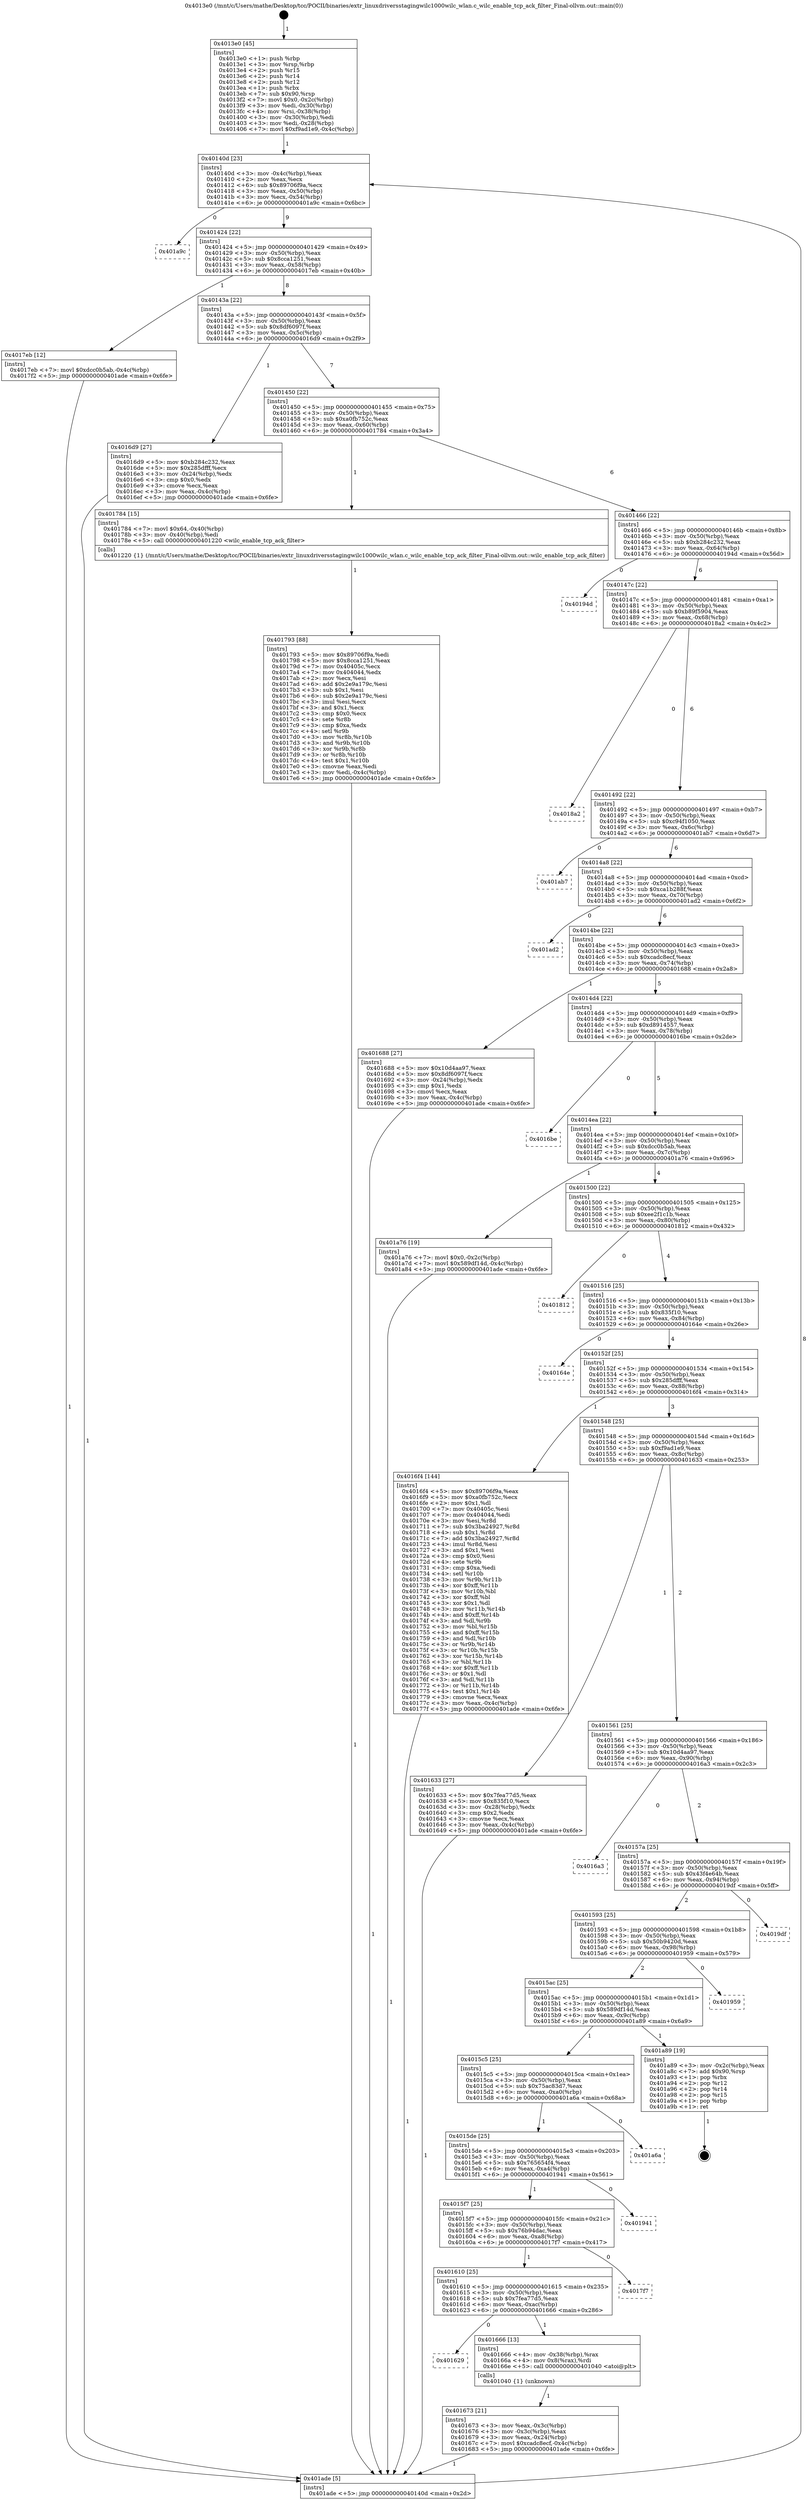 digraph "0x4013e0" {
  label = "0x4013e0 (/mnt/c/Users/mathe/Desktop/tcc/POCII/binaries/extr_linuxdriversstagingwilc1000wilc_wlan.c_wilc_enable_tcp_ack_filter_Final-ollvm.out::main(0))"
  labelloc = "t"
  node[shape=record]

  Entry [label="",width=0.3,height=0.3,shape=circle,fillcolor=black,style=filled]
  "0x40140d" [label="{
     0x40140d [23]\l
     | [instrs]\l
     &nbsp;&nbsp;0x40140d \<+3\>: mov -0x4c(%rbp),%eax\l
     &nbsp;&nbsp;0x401410 \<+2\>: mov %eax,%ecx\l
     &nbsp;&nbsp;0x401412 \<+6\>: sub $0x89706f9a,%ecx\l
     &nbsp;&nbsp;0x401418 \<+3\>: mov %eax,-0x50(%rbp)\l
     &nbsp;&nbsp;0x40141b \<+3\>: mov %ecx,-0x54(%rbp)\l
     &nbsp;&nbsp;0x40141e \<+6\>: je 0000000000401a9c \<main+0x6bc\>\l
  }"]
  "0x401a9c" [label="{
     0x401a9c\l
  }", style=dashed]
  "0x401424" [label="{
     0x401424 [22]\l
     | [instrs]\l
     &nbsp;&nbsp;0x401424 \<+5\>: jmp 0000000000401429 \<main+0x49\>\l
     &nbsp;&nbsp;0x401429 \<+3\>: mov -0x50(%rbp),%eax\l
     &nbsp;&nbsp;0x40142c \<+5\>: sub $0x8cca1251,%eax\l
     &nbsp;&nbsp;0x401431 \<+3\>: mov %eax,-0x58(%rbp)\l
     &nbsp;&nbsp;0x401434 \<+6\>: je 00000000004017eb \<main+0x40b\>\l
  }"]
  Exit [label="",width=0.3,height=0.3,shape=circle,fillcolor=black,style=filled,peripheries=2]
  "0x4017eb" [label="{
     0x4017eb [12]\l
     | [instrs]\l
     &nbsp;&nbsp;0x4017eb \<+7\>: movl $0xdcc0b5ab,-0x4c(%rbp)\l
     &nbsp;&nbsp;0x4017f2 \<+5\>: jmp 0000000000401ade \<main+0x6fe\>\l
  }"]
  "0x40143a" [label="{
     0x40143a [22]\l
     | [instrs]\l
     &nbsp;&nbsp;0x40143a \<+5\>: jmp 000000000040143f \<main+0x5f\>\l
     &nbsp;&nbsp;0x40143f \<+3\>: mov -0x50(%rbp),%eax\l
     &nbsp;&nbsp;0x401442 \<+5\>: sub $0x8df6097f,%eax\l
     &nbsp;&nbsp;0x401447 \<+3\>: mov %eax,-0x5c(%rbp)\l
     &nbsp;&nbsp;0x40144a \<+6\>: je 00000000004016d9 \<main+0x2f9\>\l
  }"]
  "0x401793" [label="{
     0x401793 [88]\l
     | [instrs]\l
     &nbsp;&nbsp;0x401793 \<+5\>: mov $0x89706f9a,%edi\l
     &nbsp;&nbsp;0x401798 \<+5\>: mov $0x8cca1251,%eax\l
     &nbsp;&nbsp;0x40179d \<+7\>: mov 0x40405c,%ecx\l
     &nbsp;&nbsp;0x4017a4 \<+7\>: mov 0x404044,%edx\l
     &nbsp;&nbsp;0x4017ab \<+2\>: mov %ecx,%esi\l
     &nbsp;&nbsp;0x4017ad \<+6\>: add $0x2e9a179c,%esi\l
     &nbsp;&nbsp;0x4017b3 \<+3\>: sub $0x1,%esi\l
     &nbsp;&nbsp;0x4017b6 \<+6\>: sub $0x2e9a179c,%esi\l
     &nbsp;&nbsp;0x4017bc \<+3\>: imul %esi,%ecx\l
     &nbsp;&nbsp;0x4017bf \<+3\>: and $0x1,%ecx\l
     &nbsp;&nbsp;0x4017c2 \<+3\>: cmp $0x0,%ecx\l
     &nbsp;&nbsp;0x4017c5 \<+4\>: sete %r8b\l
     &nbsp;&nbsp;0x4017c9 \<+3\>: cmp $0xa,%edx\l
     &nbsp;&nbsp;0x4017cc \<+4\>: setl %r9b\l
     &nbsp;&nbsp;0x4017d0 \<+3\>: mov %r8b,%r10b\l
     &nbsp;&nbsp;0x4017d3 \<+3\>: and %r9b,%r10b\l
     &nbsp;&nbsp;0x4017d6 \<+3\>: xor %r9b,%r8b\l
     &nbsp;&nbsp;0x4017d9 \<+3\>: or %r8b,%r10b\l
     &nbsp;&nbsp;0x4017dc \<+4\>: test $0x1,%r10b\l
     &nbsp;&nbsp;0x4017e0 \<+3\>: cmovne %eax,%edi\l
     &nbsp;&nbsp;0x4017e3 \<+3\>: mov %edi,-0x4c(%rbp)\l
     &nbsp;&nbsp;0x4017e6 \<+5\>: jmp 0000000000401ade \<main+0x6fe\>\l
  }"]
  "0x4016d9" [label="{
     0x4016d9 [27]\l
     | [instrs]\l
     &nbsp;&nbsp;0x4016d9 \<+5\>: mov $0xb284c232,%eax\l
     &nbsp;&nbsp;0x4016de \<+5\>: mov $0x285dfff,%ecx\l
     &nbsp;&nbsp;0x4016e3 \<+3\>: mov -0x24(%rbp),%edx\l
     &nbsp;&nbsp;0x4016e6 \<+3\>: cmp $0x0,%edx\l
     &nbsp;&nbsp;0x4016e9 \<+3\>: cmove %ecx,%eax\l
     &nbsp;&nbsp;0x4016ec \<+3\>: mov %eax,-0x4c(%rbp)\l
     &nbsp;&nbsp;0x4016ef \<+5\>: jmp 0000000000401ade \<main+0x6fe\>\l
  }"]
  "0x401450" [label="{
     0x401450 [22]\l
     | [instrs]\l
     &nbsp;&nbsp;0x401450 \<+5\>: jmp 0000000000401455 \<main+0x75\>\l
     &nbsp;&nbsp;0x401455 \<+3\>: mov -0x50(%rbp),%eax\l
     &nbsp;&nbsp;0x401458 \<+5\>: sub $0xa0fb752c,%eax\l
     &nbsp;&nbsp;0x40145d \<+3\>: mov %eax,-0x60(%rbp)\l
     &nbsp;&nbsp;0x401460 \<+6\>: je 0000000000401784 \<main+0x3a4\>\l
  }"]
  "0x401673" [label="{
     0x401673 [21]\l
     | [instrs]\l
     &nbsp;&nbsp;0x401673 \<+3\>: mov %eax,-0x3c(%rbp)\l
     &nbsp;&nbsp;0x401676 \<+3\>: mov -0x3c(%rbp),%eax\l
     &nbsp;&nbsp;0x401679 \<+3\>: mov %eax,-0x24(%rbp)\l
     &nbsp;&nbsp;0x40167c \<+7\>: movl $0xcadc8ecf,-0x4c(%rbp)\l
     &nbsp;&nbsp;0x401683 \<+5\>: jmp 0000000000401ade \<main+0x6fe\>\l
  }"]
  "0x401784" [label="{
     0x401784 [15]\l
     | [instrs]\l
     &nbsp;&nbsp;0x401784 \<+7\>: movl $0x64,-0x40(%rbp)\l
     &nbsp;&nbsp;0x40178b \<+3\>: mov -0x40(%rbp),%edi\l
     &nbsp;&nbsp;0x40178e \<+5\>: call 0000000000401220 \<wilc_enable_tcp_ack_filter\>\l
     | [calls]\l
     &nbsp;&nbsp;0x401220 \{1\} (/mnt/c/Users/mathe/Desktop/tcc/POCII/binaries/extr_linuxdriversstagingwilc1000wilc_wlan.c_wilc_enable_tcp_ack_filter_Final-ollvm.out::wilc_enable_tcp_ack_filter)\l
  }"]
  "0x401466" [label="{
     0x401466 [22]\l
     | [instrs]\l
     &nbsp;&nbsp;0x401466 \<+5\>: jmp 000000000040146b \<main+0x8b\>\l
     &nbsp;&nbsp;0x40146b \<+3\>: mov -0x50(%rbp),%eax\l
     &nbsp;&nbsp;0x40146e \<+5\>: sub $0xb284c232,%eax\l
     &nbsp;&nbsp;0x401473 \<+3\>: mov %eax,-0x64(%rbp)\l
     &nbsp;&nbsp;0x401476 \<+6\>: je 000000000040194d \<main+0x56d\>\l
  }"]
  "0x401629" [label="{
     0x401629\l
  }", style=dashed]
  "0x40194d" [label="{
     0x40194d\l
  }", style=dashed]
  "0x40147c" [label="{
     0x40147c [22]\l
     | [instrs]\l
     &nbsp;&nbsp;0x40147c \<+5\>: jmp 0000000000401481 \<main+0xa1\>\l
     &nbsp;&nbsp;0x401481 \<+3\>: mov -0x50(%rbp),%eax\l
     &nbsp;&nbsp;0x401484 \<+5\>: sub $0xb89f5904,%eax\l
     &nbsp;&nbsp;0x401489 \<+3\>: mov %eax,-0x68(%rbp)\l
     &nbsp;&nbsp;0x40148c \<+6\>: je 00000000004018a2 \<main+0x4c2\>\l
  }"]
  "0x401666" [label="{
     0x401666 [13]\l
     | [instrs]\l
     &nbsp;&nbsp;0x401666 \<+4\>: mov -0x38(%rbp),%rax\l
     &nbsp;&nbsp;0x40166a \<+4\>: mov 0x8(%rax),%rdi\l
     &nbsp;&nbsp;0x40166e \<+5\>: call 0000000000401040 \<atoi@plt\>\l
     | [calls]\l
     &nbsp;&nbsp;0x401040 \{1\} (unknown)\l
  }"]
  "0x4018a2" [label="{
     0x4018a2\l
  }", style=dashed]
  "0x401492" [label="{
     0x401492 [22]\l
     | [instrs]\l
     &nbsp;&nbsp;0x401492 \<+5\>: jmp 0000000000401497 \<main+0xb7\>\l
     &nbsp;&nbsp;0x401497 \<+3\>: mov -0x50(%rbp),%eax\l
     &nbsp;&nbsp;0x40149a \<+5\>: sub $0xc94f1050,%eax\l
     &nbsp;&nbsp;0x40149f \<+3\>: mov %eax,-0x6c(%rbp)\l
     &nbsp;&nbsp;0x4014a2 \<+6\>: je 0000000000401ab7 \<main+0x6d7\>\l
  }"]
  "0x401610" [label="{
     0x401610 [25]\l
     | [instrs]\l
     &nbsp;&nbsp;0x401610 \<+5\>: jmp 0000000000401615 \<main+0x235\>\l
     &nbsp;&nbsp;0x401615 \<+3\>: mov -0x50(%rbp),%eax\l
     &nbsp;&nbsp;0x401618 \<+5\>: sub $0x7fea77d5,%eax\l
     &nbsp;&nbsp;0x40161d \<+6\>: mov %eax,-0xac(%rbp)\l
     &nbsp;&nbsp;0x401623 \<+6\>: je 0000000000401666 \<main+0x286\>\l
  }"]
  "0x401ab7" [label="{
     0x401ab7\l
  }", style=dashed]
  "0x4014a8" [label="{
     0x4014a8 [22]\l
     | [instrs]\l
     &nbsp;&nbsp;0x4014a8 \<+5\>: jmp 00000000004014ad \<main+0xcd\>\l
     &nbsp;&nbsp;0x4014ad \<+3\>: mov -0x50(%rbp),%eax\l
     &nbsp;&nbsp;0x4014b0 \<+5\>: sub $0xca1b288f,%eax\l
     &nbsp;&nbsp;0x4014b5 \<+3\>: mov %eax,-0x70(%rbp)\l
     &nbsp;&nbsp;0x4014b8 \<+6\>: je 0000000000401ad2 \<main+0x6f2\>\l
  }"]
  "0x4017f7" [label="{
     0x4017f7\l
  }", style=dashed]
  "0x401ad2" [label="{
     0x401ad2\l
  }", style=dashed]
  "0x4014be" [label="{
     0x4014be [22]\l
     | [instrs]\l
     &nbsp;&nbsp;0x4014be \<+5\>: jmp 00000000004014c3 \<main+0xe3\>\l
     &nbsp;&nbsp;0x4014c3 \<+3\>: mov -0x50(%rbp),%eax\l
     &nbsp;&nbsp;0x4014c6 \<+5\>: sub $0xcadc8ecf,%eax\l
     &nbsp;&nbsp;0x4014cb \<+3\>: mov %eax,-0x74(%rbp)\l
     &nbsp;&nbsp;0x4014ce \<+6\>: je 0000000000401688 \<main+0x2a8\>\l
  }"]
  "0x4015f7" [label="{
     0x4015f7 [25]\l
     | [instrs]\l
     &nbsp;&nbsp;0x4015f7 \<+5\>: jmp 00000000004015fc \<main+0x21c\>\l
     &nbsp;&nbsp;0x4015fc \<+3\>: mov -0x50(%rbp),%eax\l
     &nbsp;&nbsp;0x4015ff \<+5\>: sub $0x76b94dac,%eax\l
     &nbsp;&nbsp;0x401604 \<+6\>: mov %eax,-0xa8(%rbp)\l
     &nbsp;&nbsp;0x40160a \<+6\>: je 00000000004017f7 \<main+0x417\>\l
  }"]
  "0x401688" [label="{
     0x401688 [27]\l
     | [instrs]\l
     &nbsp;&nbsp;0x401688 \<+5\>: mov $0x10d4aa97,%eax\l
     &nbsp;&nbsp;0x40168d \<+5\>: mov $0x8df6097f,%ecx\l
     &nbsp;&nbsp;0x401692 \<+3\>: mov -0x24(%rbp),%edx\l
     &nbsp;&nbsp;0x401695 \<+3\>: cmp $0x1,%edx\l
     &nbsp;&nbsp;0x401698 \<+3\>: cmovl %ecx,%eax\l
     &nbsp;&nbsp;0x40169b \<+3\>: mov %eax,-0x4c(%rbp)\l
     &nbsp;&nbsp;0x40169e \<+5\>: jmp 0000000000401ade \<main+0x6fe\>\l
  }"]
  "0x4014d4" [label="{
     0x4014d4 [22]\l
     | [instrs]\l
     &nbsp;&nbsp;0x4014d4 \<+5\>: jmp 00000000004014d9 \<main+0xf9\>\l
     &nbsp;&nbsp;0x4014d9 \<+3\>: mov -0x50(%rbp),%eax\l
     &nbsp;&nbsp;0x4014dc \<+5\>: sub $0xd8914557,%eax\l
     &nbsp;&nbsp;0x4014e1 \<+3\>: mov %eax,-0x78(%rbp)\l
     &nbsp;&nbsp;0x4014e4 \<+6\>: je 00000000004016be \<main+0x2de\>\l
  }"]
  "0x401941" [label="{
     0x401941\l
  }", style=dashed]
  "0x4016be" [label="{
     0x4016be\l
  }", style=dashed]
  "0x4014ea" [label="{
     0x4014ea [22]\l
     | [instrs]\l
     &nbsp;&nbsp;0x4014ea \<+5\>: jmp 00000000004014ef \<main+0x10f\>\l
     &nbsp;&nbsp;0x4014ef \<+3\>: mov -0x50(%rbp),%eax\l
     &nbsp;&nbsp;0x4014f2 \<+5\>: sub $0xdcc0b5ab,%eax\l
     &nbsp;&nbsp;0x4014f7 \<+3\>: mov %eax,-0x7c(%rbp)\l
     &nbsp;&nbsp;0x4014fa \<+6\>: je 0000000000401a76 \<main+0x696\>\l
  }"]
  "0x4015de" [label="{
     0x4015de [25]\l
     | [instrs]\l
     &nbsp;&nbsp;0x4015de \<+5\>: jmp 00000000004015e3 \<main+0x203\>\l
     &nbsp;&nbsp;0x4015e3 \<+3\>: mov -0x50(%rbp),%eax\l
     &nbsp;&nbsp;0x4015e6 \<+5\>: sub $0x765654f4,%eax\l
     &nbsp;&nbsp;0x4015eb \<+6\>: mov %eax,-0xa4(%rbp)\l
     &nbsp;&nbsp;0x4015f1 \<+6\>: je 0000000000401941 \<main+0x561\>\l
  }"]
  "0x401a76" [label="{
     0x401a76 [19]\l
     | [instrs]\l
     &nbsp;&nbsp;0x401a76 \<+7\>: movl $0x0,-0x2c(%rbp)\l
     &nbsp;&nbsp;0x401a7d \<+7\>: movl $0x589df14d,-0x4c(%rbp)\l
     &nbsp;&nbsp;0x401a84 \<+5\>: jmp 0000000000401ade \<main+0x6fe\>\l
  }"]
  "0x401500" [label="{
     0x401500 [22]\l
     | [instrs]\l
     &nbsp;&nbsp;0x401500 \<+5\>: jmp 0000000000401505 \<main+0x125\>\l
     &nbsp;&nbsp;0x401505 \<+3\>: mov -0x50(%rbp),%eax\l
     &nbsp;&nbsp;0x401508 \<+5\>: sub $0xee2f1c1b,%eax\l
     &nbsp;&nbsp;0x40150d \<+3\>: mov %eax,-0x80(%rbp)\l
     &nbsp;&nbsp;0x401510 \<+6\>: je 0000000000401812 \<main+0x432\>\l
  }"]
  "0x401a6a" [label="{
     0x401a6a\l
  }", style=dashed]
  "0x401812" [label="{
     0x401812\l
  }", style=dashed]
  "0x401516" [label="{
     0x401516 [25]\l
     | [instrs]\l
     &nbsp;&nbsp;0x401516 \<+5\>: jmp 000000000040151b \<main+0x13b\>\l
     &nbsp;&nbsp;0x40151b \<+3\>: mov -0x50(%rbp),%eax\l
     &nbsp;&nbsp;0x40151e \<+5\>: sub $0x835f10,%eax\l
     &nbsp;&nbsp;0x401523 \<+6\>: mov %eax,-0x84(%rbp)\l
     &nbsp;&nbsp;0x401529 \<+6\>: je 000000000040164e \<main+0x26e\>\l
  }"]
  "0x4015c5" [label="{
     0x4015c5 [25]\l
     | [instrs]\l
     &nbsp;&nbsp;0x4015c5 \<+5\>: jmp 00000000004015ca \<main+0x1ea\>\l
     &nbsp;&nbsp;0x4015ca \<+3\>: mov -0x50(%rbp),%eax\l
     &nbsp;&nbsp;0x4015cd \<+5\>: sub $0x75ac83d7,%eax\l
     &nbsp;&nbsp;0x4015d2 \<+6\>: mov %eax,-0xa0(%rbp)\l
     &nbsp;&nbsp;0x4015d8 \<+6\>: je 0000000000401a6a \<main+0x68a\>\l
  }"]
  "0x40164e" [label="{
     0x40164e\l
  }", style=dashed]
  "0x40152f" [label="{
     0x40152f [25]\l
     | [instrs]\l
     &nbsp;&nbsp;0x40152f \<+5\>: jmp 0000000000401534 \<main+0x154\>\l
     &nbsp;&nbsp;0x401534 \<+3\>: mov -0x50(%rbp),%eax\l
     &nbsp;&nbsp;0x401537 \<+5\>: sub $0x285dfff,%eax\l
     &nbsp;&nbsp;0x40153c \<+6\>: mov %eax,-0x88(%rbp)\l
     &nbsp;&nbsp;0x401542 \<+6\>: je 00000000004016f4 \<main+0x314\>\l
  }"]
  "0x401a89" [label="{
     0x401a89 [19]\l
     | [instrs]\l
     &nbsp;&nbsp;0x401a89 \<+3\>: mov -0x2c(%rbp),%eax\l
     &nbsp;&nbsp;0x401a8c \<+7\>: add $0x90,%rsp\l
     &nbsp;&nbsp;0x401a93 \<+1\>: pop %rbx\l
     &nbsp;&nbsp;0x401a94 \<+2\>: pop %r12\l
     &nbsp;&nbsp;0x401a96 \<+2\>: pop %r14\l
     &nbsp;&nbsp;0x401a98 \<+2\>: pop %r15\l
     &nbsp;&nbsp;0x401a9a \<+1\>: pop %rbp\l
     &nbsp;&nbsp;0x401a9b \<+1\>: ret\l
  }"]
  "0x4016f4" [label="{
     0x4016f4 [144]\l
     | [instrs]\l
     &nbsp;&nbsp;0x4016f4 \<+5\>: mov $0x89706f9a,%eax\l
     &nbsp;&nbsp;0x4016f9 \<+5\>: mov $0xa0fb752c,%ecx\l
     &nbsp;&nbsp;0x4016fe \<+2\>: mov $0x1,%dl\l
     &nbsp;&nbsp;0x401700 \<+7\>: mov 0x40405c,%esi\l
     &nbsp;&nbsp;0x401707 \<+7\>: mov 0x404044,%edi\l
     &nbsp;&nbsp;0x40170e \<+3\>: mov %esi,%r8d\l
     &nbsp;&nbsp;0x401711 \<+7\>: sub $0x3ba24927,%r8d\l
     &nbsp;&nbsp;0x401718 \<+4\>: sub $0x1,%r8d\l
     &nbsp;&nbsp;0x40171c \<+7\>: add $0x3ba24927,%r8d\l
     &nbsp;&nbsp;0x401723 \<+4\>: imul %r8d,%esi\l
     &nbsp;&nbsp;0x401727 \<+3\>: and $0x1,%esi\l
     &nbsp;&nbsp;0x40172a \<+3\>: cmp $0x0,%esi\l
     &nbsp;&nbsp;0x40172d \<+4\>: sete %r9b\l
     &nbsp;&nbsp;0x401731 \<+3\>: cmp $0xa,%edi\l
     &nbsp;&nbsp;0x401734 \<+4\>: setl %r10b\l
     &nbsp;&nbsp;0x401738 \<+3\>: mov %r9b,%r11b\l
     &nbsp;&nbsp;0x40173b \<+4\>: xor $0xff,%r11b\l
     &nbsp;&nbsp;0x40173f \<+3\>: mov %r10b,%bl\l
     &nbsp;&nbsp;0x401742 \<+3\>: xor $0xff,%bl\l
     &nbsp;&nbsp;0x401745 \<+3\>: xor $0x1,%dl\l
     &nbsp;&nbsp;0x401748 \<+3\>: mov %r11b,%r14b\l
     &nbsp;&nbsp;0x40174b \<+4\>: and $0xff,%r14b\l
     &nbsp;&nbsp;0x40174f \<+3\>: and %dl,%r9b\l
     &nbsp;&nbsp;0x401752 \<+3\>: mov %bl,%r15b\l
     &nbsp;&nbsp;0x401755 \<+4\>: and $0xff,%r15b\l
     &nbsp;&nbsp;0x401759 \<+3\>: and %dl,%r10b\l
     &nbsp;&nbsp;0x40175c \<+3\>: or %r9b,%r14b\l
     &nbsp;&nbsp;0x40175f \<+3\>: or %r10b,%r15b\l
     &nbsp;&nbsp;0x401762 \<+3\>: xor %r15b,%r14b\l
     &nbsp;&nbsp;0x401765 \<+3\>: or %bl,%r11b\l
     &nbsp;&nbsp;0x401768 \<+4\>: xor $0xff,%r11b\l
     &nbsp;&nbsp;0x40176c \<+3\>: or $0x1,%dl\l
     &nbsp;&nbsp;0x40176f \<+3\>: and %dl,%r11b\l
     &nbsp;&nbsp;0x401772 \<+3\>: or %r11b,%r14b\l
     &nbsp;&nbsp;0x401775 \<+4\>: test $0x1,%r14b\l
     &nbsp;&nbsp;0x401779 \<+3\>: cmovne %ecx,%eax\l
     &nbsp;&nbsp;0x40177c \<+3\>: mov %eax,-0x4c(%rbp)\l
     &nbsp;&nbsp;0x40177f \<+5\>: jmp 0000000000401ade \<main+0x6fe\>\l
  }"]
  "0x401548" [label="{
     0x401548 [25]\l
     | [instrs]\l
     &nbsp;&nbsp;0x401548 \<+5\>: jmp 000000000040154d \<main+0x16d\>\l
     &nbsp;&nbsp;0x40154d \<+3\>: mov -0x50(%rbp),%eax\l
     &nbsp;&nbsp;0x401550 \<+5\>: sub $0xf9ad1e9,%eax\l
     &nbsp;&nbsp;0x401555 \<+6\>: mov %eax,-0x8c(%rbp)\l
     &nbsp;&nbsp;0x40155b \<+6\>: je 0000000000401633 \<main+0x253\>\l
  }"]
  "0x4015ac" [label="{
     0x4015ac [25]\l
     | [instrs]\l
     &nbsp;&nbsp;0x4015ac \<+5\>: jmp 00000000004015b1 \<main+0x1d1\>\l
     &nbsp;&nbsp;0x4015b1 \<+3\>: mov -0x50(%rbp),%eax\l
     &nbsp;&nbsp;0x4015b4 \<+5\>: sub $0x589df14d,%eax\l
     &nbsp;&nbsp;0x4015b9 \<+6\>: mov %eax,-0x9c(%rbp)\l
     &nbsp;&nbsp;0x4015bf \<+6\>: je 0000000000401a89 \<main+0x6a9\>\l
  }"]
  "0x401633" [label="{
     0x401633 [27]\l
     | [instrs]\l
     &nbsp;&nbsp;0x401633 \<+5\>: mov $0x7fea77d5,%eax\l
     &nbsp;&nbsp;0x401638 \<+5\>: mov $0x835f10,%ecx\l
     &nbsp;&nbsp;0x40163d \<+3\>: mov -0x28(%rbp),%edx\l
     &nbsp;&nbsp;0x401640 \<+3\>: cmp $0x2,%edx\l
     &nbsp;&nbsp;0x401643 \<+3\>: cmovne %ecx,%eax\l
     &nbsp;&nbsp;0x401646 \<+3\>: mov %eax,-0x4c(%rbp)\l
     &nbsp;&nbsp;0x401649 \<+5\>: jmp 0000000000401ade \<main+0x6fe\>\l
  }"]
  "0x401561" [label="{
     0x401561 [25]\l
     | [instrs]\l
     &nbsp;&nbsp;0x401561 \<+5\>: jmp 0000000000401566 \<main+0x186\>\l
     &nbsp;&nbsp;0x401566 \<+3\>: mov -0x50(%rbp),%eax\l
     &nbsp;&nbsp;0x401569 \<+5\>: sub $0x10d4aa97,%eax\l
     &nbsp;&nbsp;0x40156e \<+6\>: mov %eax,-0x90(%rbp)\l
     &nbsp;&nbsp;0x401574 \<+6\>: je 00000000004016a3 \<main+0x2c3\>\l
  }"]
  "0x401ade" [label="{
     0x401ade [5]\l
     | [instrs]\l
     &nbsp;&nbsp;0x401ade \<+5\>: jmp 000000000040140d \<main+0x2d\>\l
  }"]
  "0x4013e0" [label="{
     0x4013e0 [45]\l
     | [instrs]\l
     &nbsp;&nbsp;0x4013e0 \<+1\>: push %rbp\l
     &nbsp;&nbsp;0x4013e1 \<+3\>: mov %rsp,%rbp\l
     &nbsp;&nbsp;0x4013e4 \<+2\>: push %r15\l
     &nbsp;&nbsp;0x4013e6 \<+2\>: push %r14\l
     &nbsp;&nbsp;0x4013e8 \<+2\>: push %r12\l
     &nbsp;&nbsp;0x4013ea \<+1\>: push %rbx\l
     &nbsp;&nbsp;0x4013eb \<+7\>: sub $0x90,%rsp\l
     &nbsp;&nbsp;0x4013f2 \<+7\>: movl $0x0,-0x2c(%rbp)\l
     &nbsp;&nbsp;0x4013f9 \<+3\>: mov %edi,-0x30(%rbp)\l
     &nbsp;&nbsp;0x4013fc \<+4\>: mov %rsi,-0x38(%rbp)\l
     &nbsp;&nbsp;0x401400 \<+3\>: mov -0x30(%rbp),%edi\l
     &nbsp;&nbsp;0x401403 \<+3\>: mov %edi,-0x28(%rbp)\l
     &nbsp;&nbsp;0x401406 \<+7\>: movl $0xf9ad1e9,-0x4c(%rbp)\l
  }"]
  "0x401959" [label="{
     0x401959\l
  }", style=dashed]
  "0x4016a3" [label="{
     0x4016a3\l
  }", style=dashed]
  "0x40157a" [label="{
     0x40157a [25]\l
     | [instrs]\l
     &nbsp;&nbsp;0x40157a \<+5\>: jmp 000000000040157f \<main+0x19f\>\l
     &nbsp;&nbsp;0x40157f \<+3\>: mov -0x50(%rbp),%eax\l
     &nbsp;&nbsp;0x401582 \<+5\>: sub $0x43f4e64b,%eax\l
     &nbsp;&nbsp;0x401587 \<+6\>: mov %eax,-0x94(%rbp)\l
     &nbsp;&nbsp;0x40158d \<+6\>: je 00000000004019df \<main+0x5ff\>\l
  }"]
  "0x401593" [label="{
     0x401593 [25]\l
     | [instrs]\l
     &nbsp;&nbsp;0x401593 \<+5\>: jmp 0000000000401598 \<main+0x1b8\>\l
     &nbsp;&nbsp;0x401598 \<+3\>: mov -0x50(%rbp),%eax\l
     &nbsp;&nbsp;0x40159b \<+5\>: sub $0x50b9420d,%eax\l
     &nbsp;&nbsp;0x4015a0 \<+6\>: mov %eax,-0x98(%rbp)\l
     &nbsp;&nbsp;0x4015a6 \<+6\>: je 0000000000401959 \<main+0x579\>\l
  }"]
  "0x4019df" [label="{
     0x4019df\l
  }", style=dashed]
  Entry -> "0x4013e0" [label=" 1"]
  "0x40140d" -> "0x401a9c" [label=" 0"]
  "0x40140d" -> "0x401424" [label=" 9"]
  "0x401a89" -> Exit [label=" 1"]
  "0x401424" -> "0x4017eb" [label=" 1"]
  "0x401424" -> "0x40143a" [label=" 8"]
  "0x401a76" -> "0x401ade" [label=" 1"]
  "0x40143a" -> "0x4016d9" [label=" 1"]
  "0x40143a" -> "0x401450" [label=" 7"]
  "0x4017eb" -> "0x401ade" [label=" 1"]
  "0x401450" -> "0x401784" [label=" 1"]
  "0x401450" -> "0x401466" [label=" 6"]
  "0x401793" -> "0x401ade" [label=" 1"]
  "0x401466" -> "0x40194d" [label=" 0"]
  "0x401466" -> "0x40147c" [label=" 6"]
  "0x401784" -> "0x401793" [label=" 1"]
  "0x40147c" -> "0x4018a2" [label=" 0"]
  "0x40147c" -> "0x401492" [label=" 6"]
  "0x4016f4" -> "0x401ade" [label=" 1"]
  "0x401492" -> "0x401ab7" [label=" 0"]
  "0x401492" -> "0x4014a8" [label=" 6"]
  "0x401688" -> "0x401ade" [label=" 1"]
  "0x4014a8" -> "0x401ad2" [label=" 0"]
  "0x4014a8" -> "0x4014be" [label=" 6"]
  "0x401673" -> "0x401ade" [label=" 1"]
  "0x4014be" -> "0x401688" [label=" 1"]
  "0x4014be" -> "0x4014d4" [label=" 5"]
  "0x401610" -> "0x401629" [label=" 0"]
  "0x4014d4" -> "0x4016be" [label=" 0"]
  "0x4014d4" -> "0x4014ea" [label=" 5"]
  "0x401610" -> "0x401666" [label=" 1"]
  "0x4014ea" -> "0x401a76" [label=" 1"]
  "0x4014ea" -> "0x401500" [label=" 4"]
  "0x4015f7" -> "0x401610" [label=" 1"]
  "0x401500" -> "0x401812" [label=" 0"]
  "0x401500" -> "0x401516" [label=" 4"]
  "0x4015f7" -> "0x4017f7" [label=" 0"]
  "0x401516" -> "0x40164e" [label=" 0"]
  "0x401516" -> "0x40152f" [label=" 4"]
  "0x4015de" -> "0x4015f7" [label=" 1"]
  "0x40152f" -> "0x4016f4" [label=" 1"]
  "0x40152f" -> "0x401548" [label=" 3"]
  "0x4015de" -> "0x401941" [label=" 0"]
  "0x401548" -> "0x401633" [label=" 1"]
  "0x401548" -> "0x401561" [label=" 2"]
  "0x401633" -> "0x401ade" [label=" 1"]
  "0x4013e0" -> "0x40140d" [label=" 1"]
  "0x401ade" -> "0x40140d" [label=" 8"]
  "0x4015c5" -> "0x4015de" [label=" 1"]
  "0x401561" -> "0x4016a3" [label=" 0"]
  "0x401561" -> "0x40157a" [label=" 2"]
  "0x4015c5" -> "0x401a6a" [label=" 0"]
  "0x40157a" -> "0x4019df" [label=" 0"]
  "0x40157a" -> "0x401593" [label=" 2"]
  "0x401666" -> "0x401673" [label=" 1"]
  "0x401593" -> "0x401959" [label=" 0"]
  "0x401593" -> "0x4015ac" [label=" 2"]
  "0x4016d9" -> "0x401ade" [label=" 1"]
  "0x4015ac" -> "0x401a89" [label=" 1"]
  "0x4015ac" -> "0x4015c5" [label=" 1"]
}

